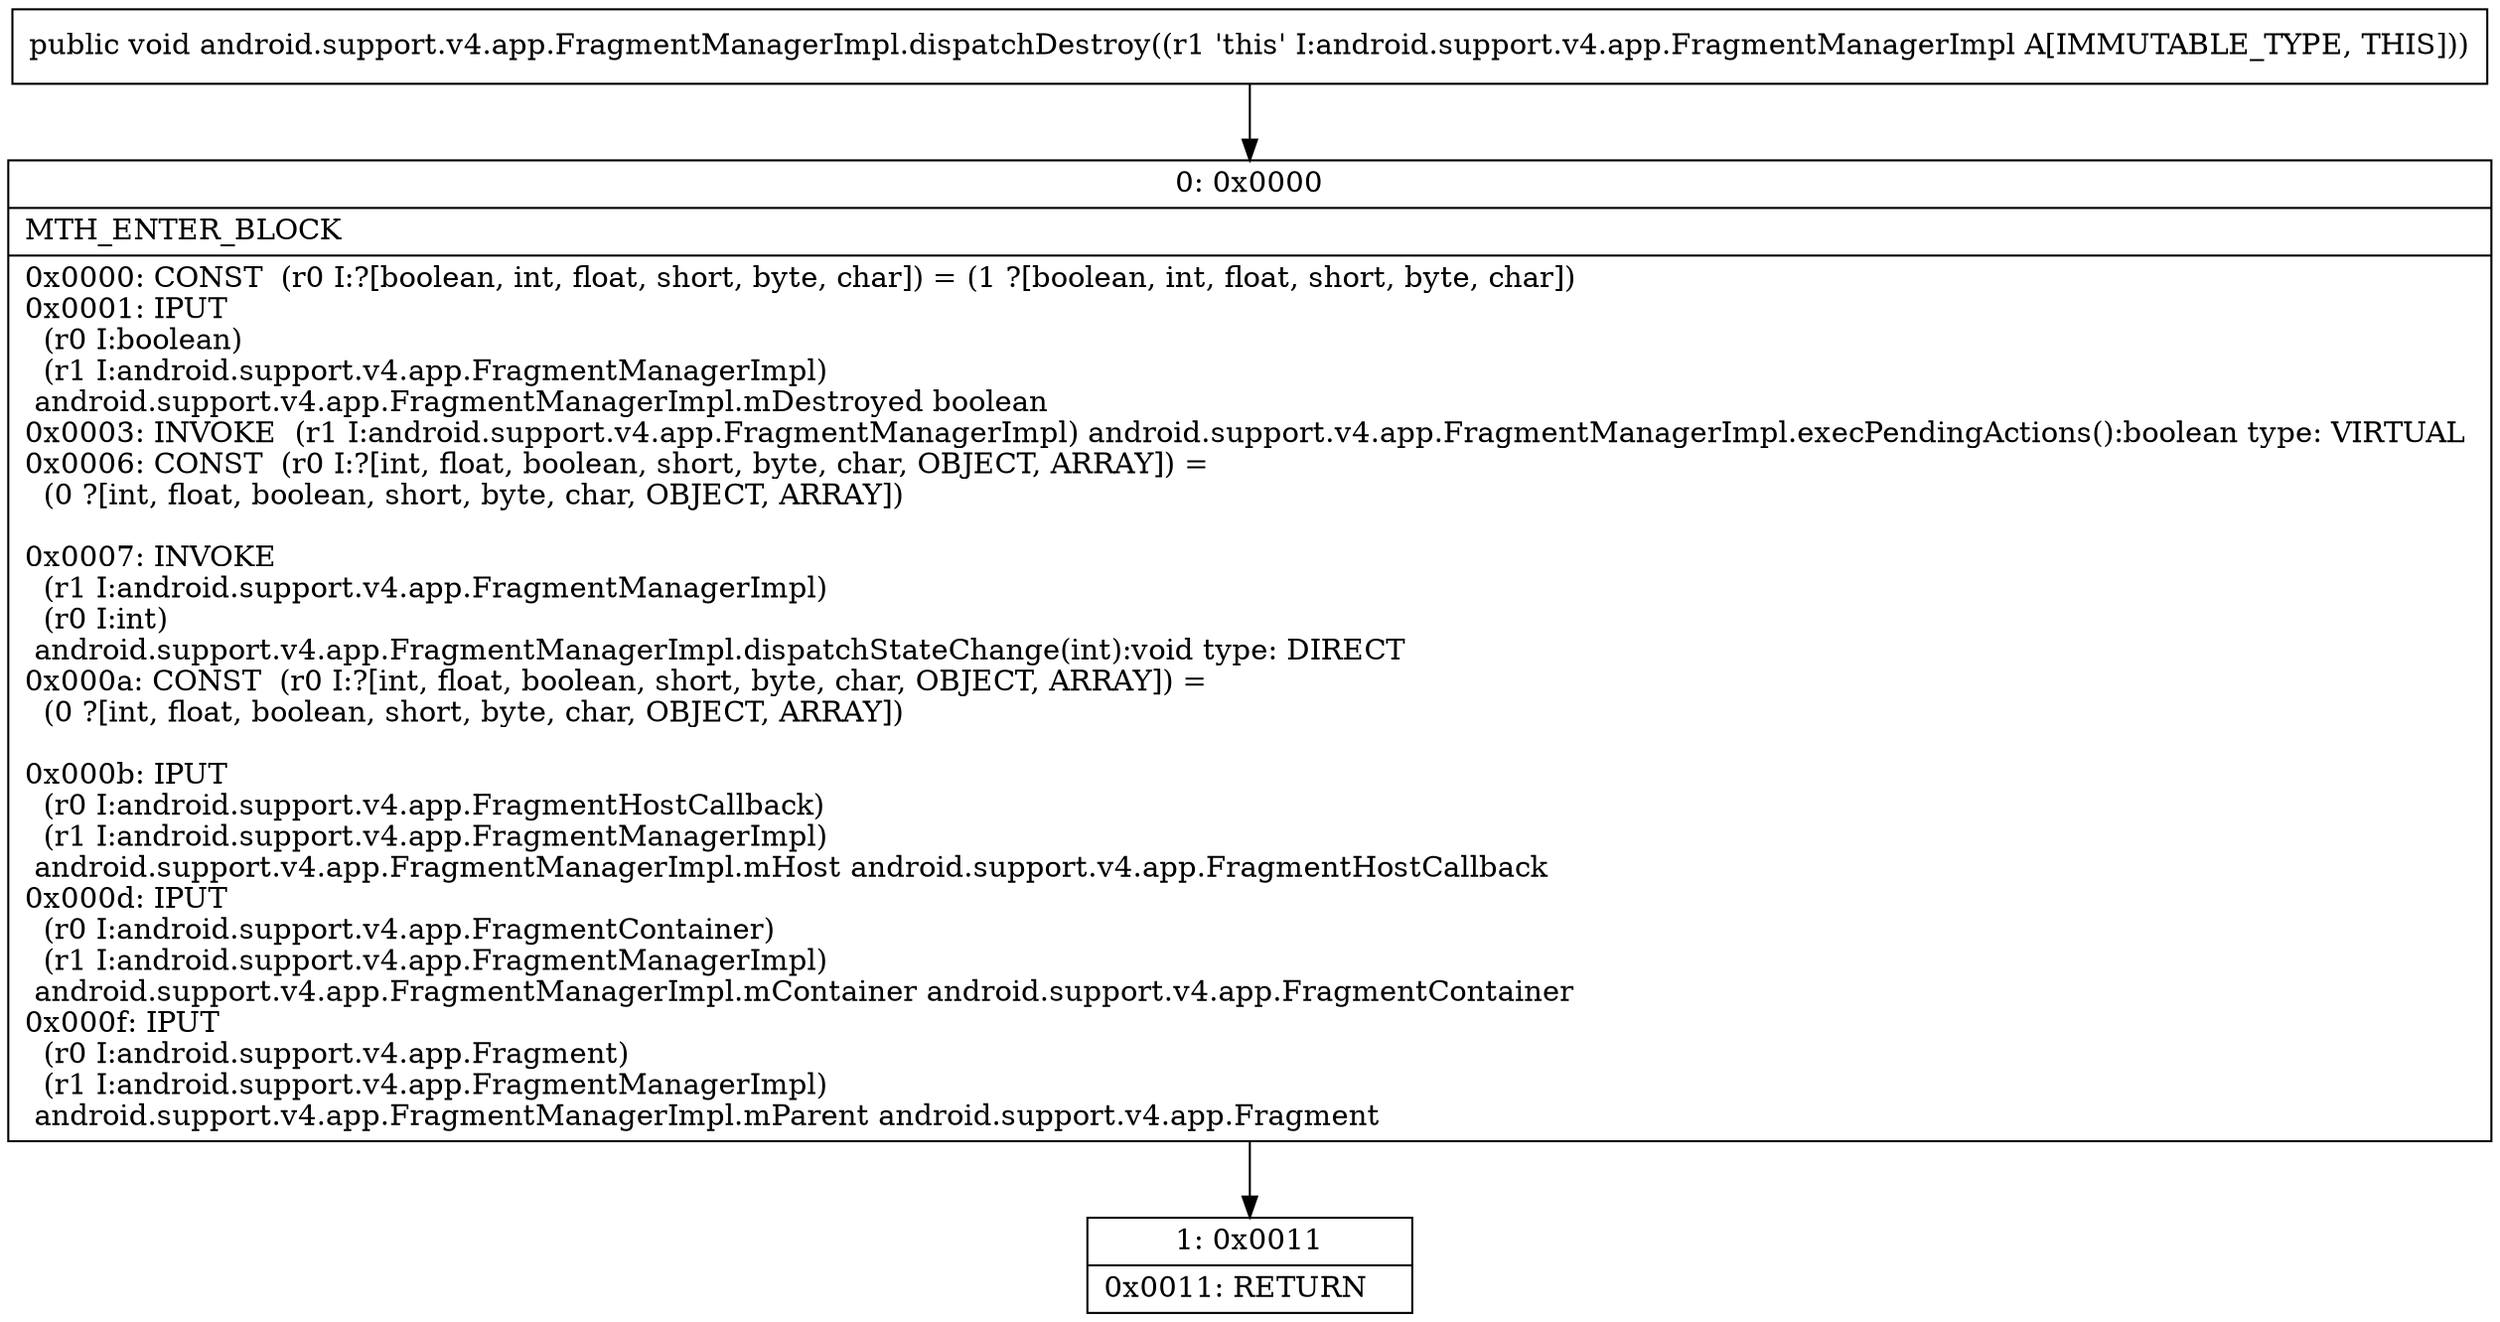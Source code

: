 digraph "CFG forandroid.support.v4.app.FragmentManagerImpl.dispatchDestroy()V" {
Node_0 [shape=record,label="{0\:\ 0x0000|MTH_ENTER_BLOCK\l|0x0000: CONST  (r0 I:?[boolean, int, float, short, byte, char]) = (1 ?[boolean, int, float, short, byte, char]) \l0x0001: IPUT  \l  (r0 I:boolean)\l  (r1 I:android.support.v4.app.FragmentManagerImpl)\l android.support.v4.app.FragmentManagerImpl.mDestroyed boolean \l0x0003: INVOKE  (r1 I:android.support.v4.app.FragmentManagerImpl) android.support.v4.app.FragmentManagerImpl.execPendingActions():boolean type: VIRTUAL \l0x0006: CONST  (r0 I:?[int, float, boolean, short, byte, char, OBJECT, ARRAY]) = \l  (0 ?[int, float, boolean, short, byte, char, OBJECT, ARRAY])\l \l0x0007: INVOKE  \l  (r1 I:android.support.v4.app.FragmentManagerImpl)\l  (r0 I:int)\l android.support.v4.app.FragmentManagerImpl.dispatchStateChange(int):void type: DIRECT \l0x000a: CONST  (r0 I:?[int, float, boolean, short, byte, char, OBJECT, ARRAY]) = \l  (0 ?[int, float, boolean, short, byte, char, OBJECT, ARRAY])\l \l0x000b: IPUT  \l  (r0 I:android.support.v4.app.FragmentHostCallback)\l  (r1 I:android.support.v4.app.FragmentManagerImpl)\l android.support.v4.app.FragmentManagerImpl.mHost android.support.v4.app.FragmentHostCallback \l0x000d: IPUT  \l  (r0 I:android.support.v4.app.FragmentContainer)\l  (r1 I:android.support.v4.app.FragmentManagerImpl)\l android.support.v4.app.FragmentManagerImpl.mContainer android.support.v4.app.FragmentContainer \l0x000f: IPUT  \l  (r0 I:android.support.v4.app.Fragment)\l  (r1 I:android.support.v4.app.FragmentManagerImpl)\l android.support.v4.app.FragmentManagerImpl.mParent android.support.v4.app.Fragment \l}"];
Node_1 [shape=record,label="{1\:\ 0x0011|0x0011: RETURN   \l}"];
MethodNode[shape=record,label="{public void android.support.v4.app.FragmentManagerImpl.dispatchDestroy((r1 'this' I:android.support.v4.app.FragmentManagerImpl A[IMMUTABLE_TYPE, THIS])) }"];
MethodNode -> Node_0;
Node_0 -> Node_1;
}

